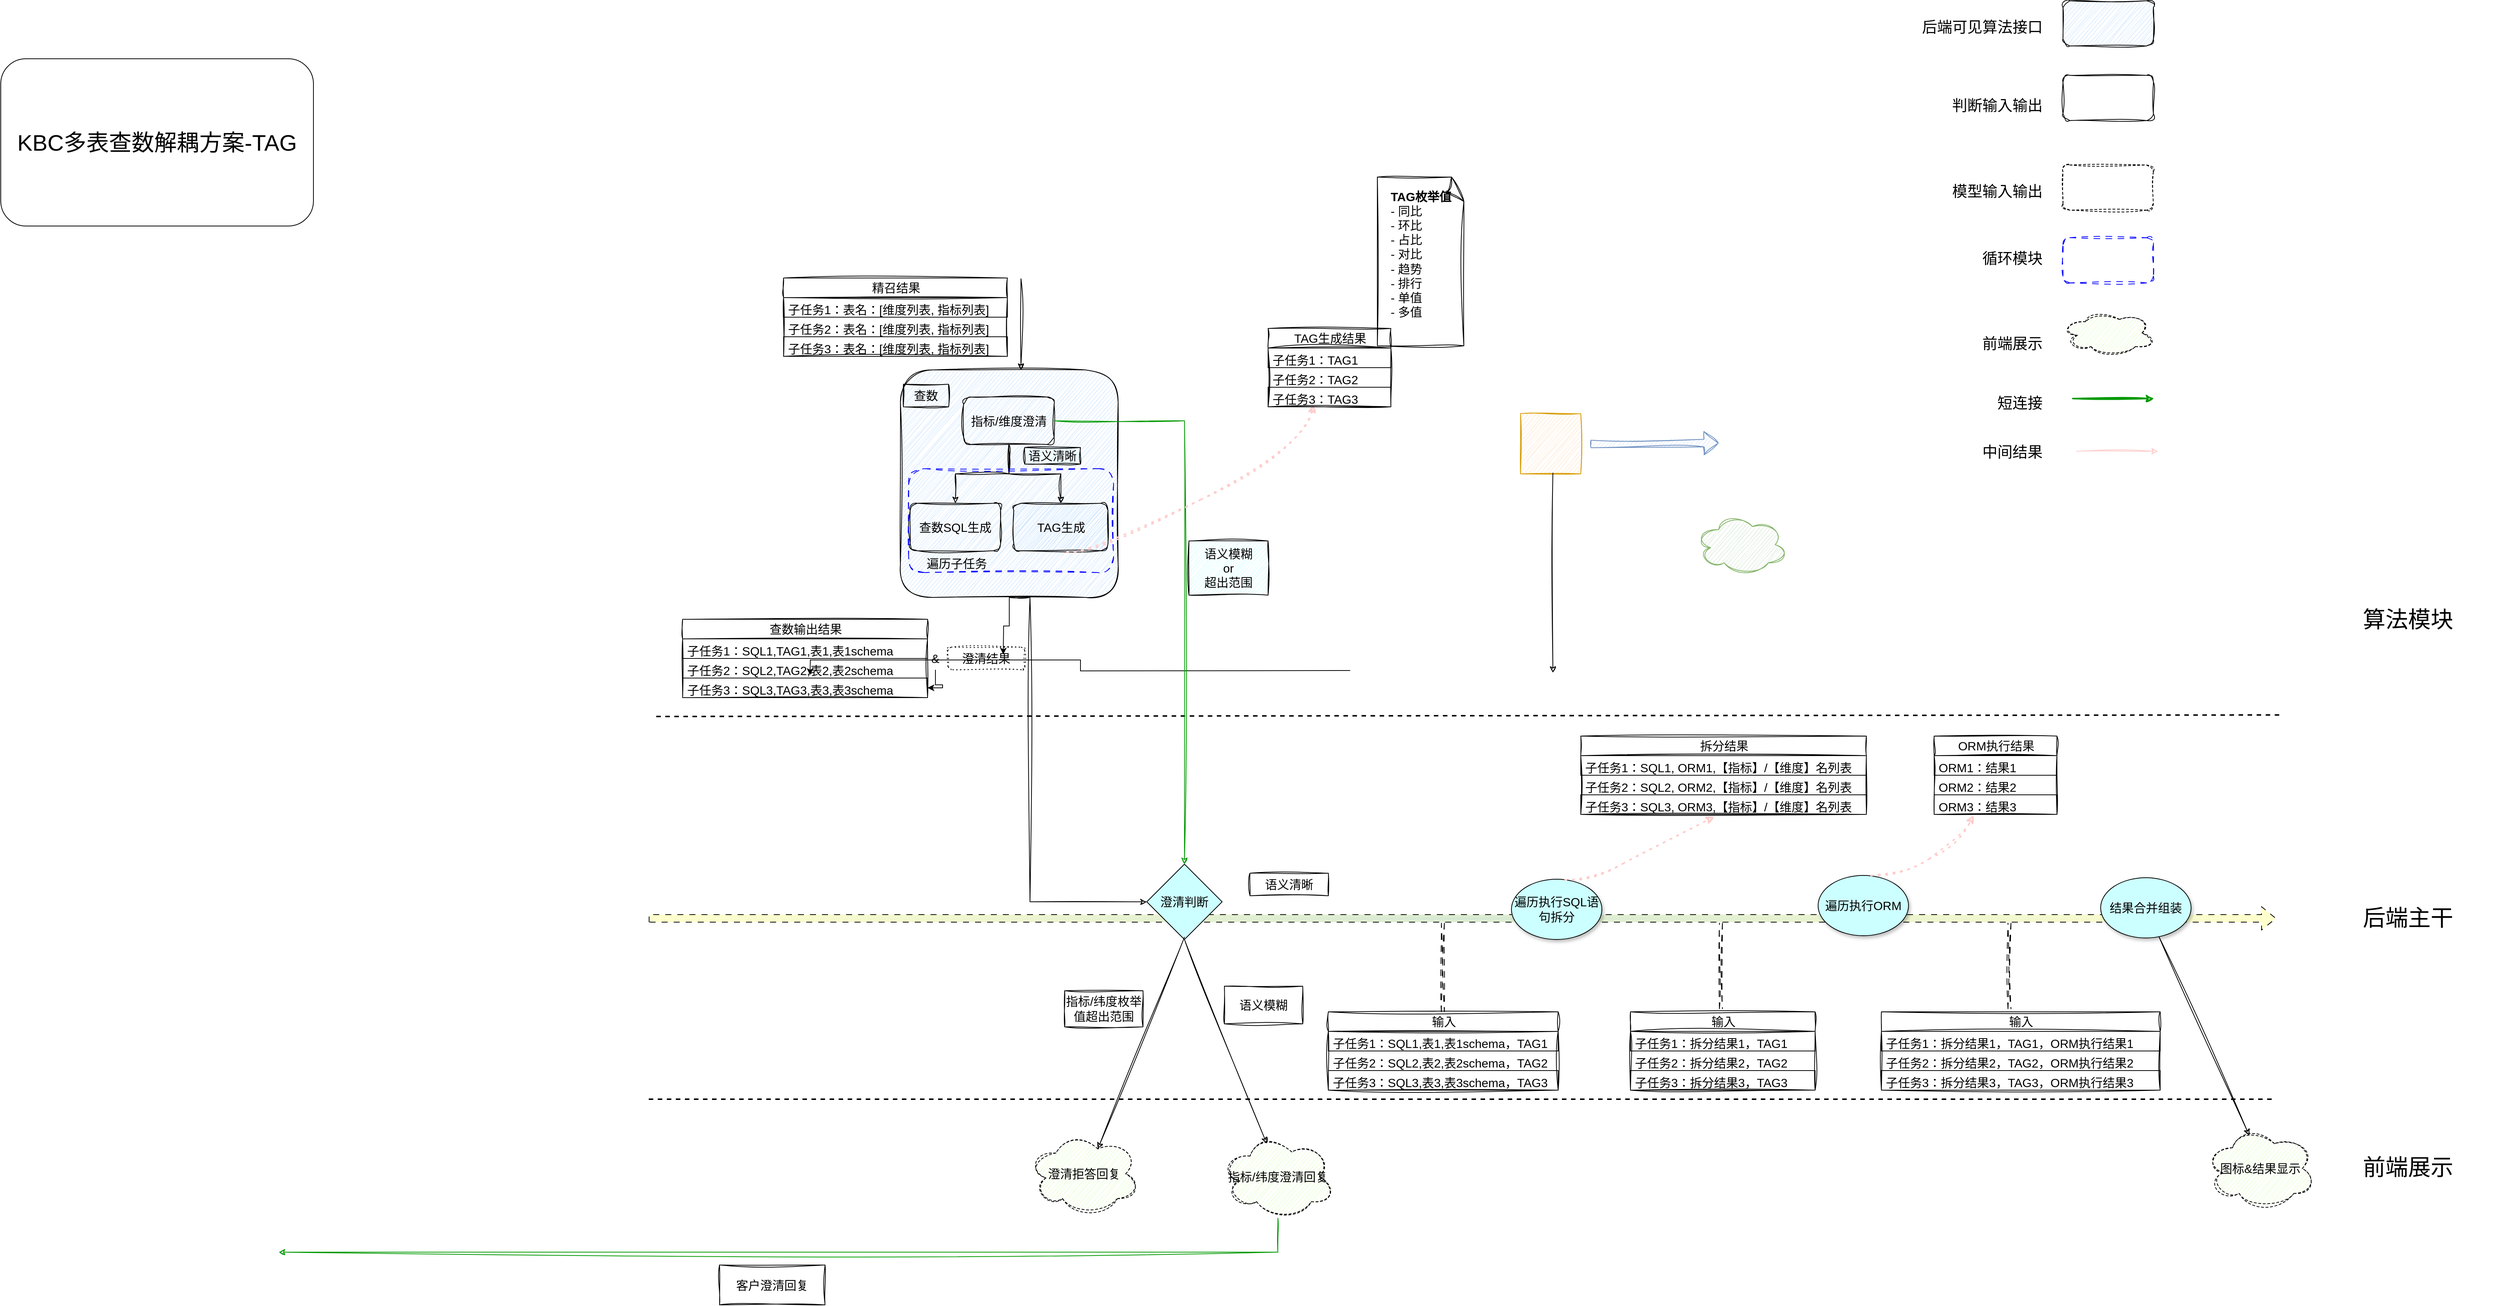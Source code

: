 <mxfile version="27.1.5">
  <diagram name="第 1 页" id="3Lj46JTjBRr6I3ty7Zjj">
    <mxGraphModel dx="2253" dy="1841" grid="1" gridSize="10" guides="1" tooltips="1" connect="1" arrows="1" fold="1" page="1" pageScale="1" pageWidth="827" pageHeight="1169" math="0" shadow="0">
      <root>
        <mxCell id="0" />
        <mxCell id="1" parent="0" />
        <mxCell id="3npqnEL4gooRB95snn9F-1" value="&lt;font style=&quot;color: rgb(0, 0, 0);&quot;&gt;&lt;b&gt;TAG枚举值&lt;/b&gt;&lt;/font&gt;&lt;div style=&quot;text-align: left;&quot;&gt;&lt;font style=&quot;color: rgb(0, 0, 0);&quot;&gt;- 同比&lt;/font&gt;&lt;/div&gt;&lt;div style=&quot;text-align: left;&quot;&gt;&lt;font style=&quot;color: rgb(0, 0, 0);&quot;&gt;- 环比&lt;/font&gt;&lt;/div&gt;&lt;div style=&quot;text-align: left;&quot;&gt;&lt;font style=&quot;color: rgb(0, 0, 0);&quot;&gt;- 占比&lt;/font&gt;&lt;/div&gt;&lt;div style=&quot;text-align: left;&quot;&gt;&lt;font style=&quot;color: rgb(0, 0, 0);&quot;&gt;- 对比&lt;/font&gt;&lt;/div&gt;&lt;div style=&quot;text-align: left;&quot;&gt;&lt;font style=&quot;color: rgb(0, 0, 0);&quot;&gt;- 趋势&lt;/font&gt;&lt;/div&gt;&lt;div style=&quot;text-align: left;&quot;&gt;&lt;font style=&quot;color: rgb(0, 0, 0);&quot;&gt;- 排行&lt;/font&gt;&lt;/div&gt;&lt;div style=&quot;text-align: left;&quot;&gt;&lt;font style=&quot;color: rgb(0, 0, 0);&quot;&gt;- 单值&lt;/font&gt;&lt;/div&gt;&lt;div style=&quot;text-align: left;&quot;&gt;&lt;font style=&quot;color: rgb(0, 0, 0);&quot;&gt;- 多值&lt;/font&gt;&lt;/div&gt;&lt;div style=&quot;text-align: left;&quot;&gt;&lt;font style=&quot;color: rgb(0, 0, 0);&quot;&gt;&lt;br&gt;&lt;/font&gt;&lt;/div&gt;" style="whiteSpace=wrap;html=1;shape=mxgraph.basic.document;fillColor=none;sketch=1;curveFitting=1;jiggle=2;strokeColor=#000000;fontSize=16;" parent="1" vertex="1">
          <mxGeometry x="1007" y="-394" width="116" height="224" as="geometry" />
        </mxCell>
        <mxCell id="3npqnEL4gooRB95snn9F-2" style="edgeStyle=orthogonalEdgeStyle;rounded=0;orthogonalLoop=1;jettySize=auto;html=1;fontSize=16;" parent="1" source="3npqnEL4gooRB95snn9F-3" edge="1">
          <mxGeometry relative="1" as="geometry">
            <mxPoint x="510.5" y="239.692" as="targetPoint" />
          </mxGeometry>
        </mxCell>
        <mxCell id="3npqnEL4gooRB95snn9F-3" value="" style="rounded=1;whiteSpace=wrap;html=1;fillColor=#CCE5FF;sketch=1;curveFitting=1;jiggle=2;strokeColor=#000000;fontSize=16;" parent="1" vertex="1">
          <mxGeometry x="374" y="-138" width="289" height="302" as="geometry" />
        </mxCell>
        <mxCell id="3npqnEL4gooRB95snn9F-4" value="" style="shape=flexArrow;endArrow=classic;html=1;rounded=1;fillColor=#D5E8D4;gradientColor=#FFFFCC;gradientDirection=radial;strokeColor=#000000;flowAnimation=1;" parent="1" edge="1">
          <mxGeometry width="50" height="50" relative="1" as="geometry">
            <mxPoint x="40" y="590" as="sourcePoint" />
            <mxPoint x="2200" y="590" as="targetPoint" />
          </mxGeometry>
        </mxCell>
        <mxCell id="3npqnEL4gooRB95snn9F-5" value="" style="endArrow=none;dashed=1;html=1;rounded=0;strokeColor=#000000;strokeWidth=2;" parent="1" edge="1">
          <mxGeometry width="50" height="50" relative="1" as="geometry">
            <mxPoint x="50" y="322" as="sourcePoint" />
            <mxPoint x="2210" y="320" as="targetPoint" />
          </mxGeometry>
        </mxCell>
        <mxCell id="3npqnEL4gooRB95snn9F-6" value="" style="endArrow=none;dashed=1;html=1;rounded=0;strokeColor=#000000;strokeWidth=2;" parent="1" edge="1">
          <mxGeometry width="50" height="50" relative="1" as="geometry">
            <mxPoint x="40" y="830" as="sourcePoint" />
            <mxPoint x="2195" y="830" as="targetPoint" />
          </mxGeometry>
        </mxCell>
        <mxCell id="3npqnEL4gooRB95snn9F-7" value="" style="edgeStyle=orthogonalEdgeStyle;rounded=0;orthogonalLoop=1;jettySize=auto;html=1;fontSize=16;" parent="1" edge="1">
          <mxGeometry relative="1" as="geometry">
            <mxPoint x="971" y="261.0" as="sourcePoint" />
            <mxPoint x="254" y="267" as="targetPoint" />
          </mxGeometry>
        </mxCell>
        <mxCell id="3npqnEL4gooRB95snn9F-8" value="" style="edgeStyle=orthogonalEdgeStyle;rounded=0;orthogonalLoop=1;jettySize=auto;html=1;strokeColor=#000000;sketch=1;curveFitting=1;jiggle=2;fontSize=16;" parent="1" source="3npqnEL4gooRB95snn9F-10" target="3npqnEL4gooRB95snn9F-11" edge="1">
          <mxGeometry relative="1" as="geometry" />
        </mxCell>
        <mxCell id="3npqnEL4gooRB95snn9F-9" style="edgeStyle=orthogonalEdgeStyle;rounded=0;orthogonalLoop=1;jettySize=auto;html=1;exitX=0.5;exitY=1;exitDx=0;exitDy=0;entryX=0.5;entryY=0;entryDx=0;entryDy=0;strokeColor=#000000;sketch=1;curveFitting=1;jiggle=2;fontSize=16;" parent="1" source="3npqnEL4gooRB95snn9F-10" target="3npqnEL4gooRB95snn9F-37" edge="1">
          <mxGeometry relative="1" as="geometry" />
        </mxCell>
        <mxCell id="3npqnEL4gooRB95snn9F-10" value="&lt;font color=&quot;#000000&quot;&gt;指标/维度澄清&lt;/font&gt;" style="rounded=1;whiteSpace=wrap;html=1;fillColor=none;strokeColor=#000000;sketch=1;curveFitting=1;jiggle=2;fontSize=16;" parent="1" vertex="1">
          <mxGeometry x="458" y="-102" width="120" height="63" as="geometry" />
        </mxCell>
        <mxCell id="3npqnEL4gooRB95snn9F-11" value="&lt;font color=&quot;#000000&quot;&gt;查数SQL生成&lt;/font&gt;" style="rounded=1;whiteSpace=wrap;html=1;fillColor=none;strokeColor=#000000;sketch=1;curveFitting=1;jiggle=2;fontSize=16;" parent="1" vertex="1">
          <mxGeometry x="387" y="39" width="120" height="63" as="geometry" />
        </mxCell>
        <mxCell id="3npqnEL4gooRB95snn9F-12" value="&lt;font style=&quot;color: rgb(0, 0, 0);&quot;&gt;语义清晰&lt;/font&gt;" style="text;html=1;align=center;verticalAlign=middle;whiteSpace=wrap;rounded=0;strokeColor=#000000;sketch=1;curveFitting=1;jiggle=2;fillColor=#CCFFFF;fontSize=16;" parent="1" vertex="1">
          <mxGeometry x="539" y="-35" width="74" height="22" as="geometry" />
        </mxCell>
        <mxCell id="3npqnEL4gooRB95snn9F-13" value="&lt;font style=&quot;color: rgb(0, 0, 0);&quot;&gt;澄清判断&lt;/font&gt;" style="strokeWidth=1;html=1;shape=mxgraph.flowchart.decision;whiteSpace=wrap;fillColor=#CCFFFF;strokeColor=#000000;fontSize=16;" parent="1" vertex="1">
          <mxGeometry x="701" y="518" width="100" height="100" as="geometry" />
        </mxCell>
        <mxCell id="3npqnEL4gooRB95snn9F-14" style="edgeStyle=orthogonalEdgeStyle;rounded=0;orthogonalLoop=1;jettySize=auto;html=1;entryX=0.5;entryY=0;entryDx=0;entryDy=0;entryPerimeter=0;strokeColor=#009900;sketch=1;curveFitting=1;jiggle=2;flowAnimation=1;" parent="1" source="3npqnEL4gooRB95snn9F-10" target="3npqnEL4gooRB95snn9F-13" edge="1">
          <mxGeometry relative="1" as="geometry" />
        </mxCell>
        <mxCell id="3npqnEL4gooRB95snn9F-15" value="&lt;font style=&quot;color: rgb(0, 0, 0);&quot;&gt;语义模糊&lt;/font&gt;&lt;div&gt;&lt;font color=&quot;#000000&quot;&gt;or&lt;br&gt;&lt;/font&gt;&lt;div&gt;&lt;font style=&quot;color: rgb(0, 0, 0);&quot;&gt;超出范围&lt;/font&gt;&lt;/div&gt;&lt;/div&gt;" style="text;html=1;align=center;verticalAlign=middle;whiteSpace=wrap;rounded=0;strokeColor=#000000;sketch=1;curveFitting=1;jiggle=2;fillColor=#CCFFFF;shadow=0;fontSize=16;" parent="1" vertex="1">
          <mxGeometry x="757" y="89" width="105" height="72" as="geometry" />
        </mxCell>
        <mxCell id="3npqnEL4gooRB95snn9F-16" style="edgeStyle=orthogonalEdgeStyle;rounded=0;orthogonalLoop=1;jettySize=auto;html=1;strokeColor=#000000;sketch=1;curveFitting=1;jiggle=2;flowAnimation=1;exitX=0.5;exitY=1;exitDx=0;exitDy=0;" parent="1" source="3npqnEL4gooRB95snn9F-3" target="3npqnEL4gooRB95snn9F-13" edge="1">
          <mxGeometry relative="1" as="geometry">
            <Array as="points">
              <mxPoint x="546" y="568" />
            </Array>
            <mxPoint x="549" y="429" as="sourcePoint" />
          </mxGeometry>
        </mxCell>
        <mxCell id="3npqnEL4gooRB95snn9F-17" value="&lt;font style=&quot;color: rgb(0, 0, 0);&quot;&gt;遍历子任务&lt;/font&gt;" style="text;html=1;align=center;verticalAlign=middle;whiteSpace=wrap;rounded=0;sketch=1;curveFitting=1;jiggle=2;strokeColor=none;fontSize=16;" parent="1" vertex="1">
          <mxGeometry x="405" y="104" width="88" height="30" as="geometry" />
        </mxCell>
        <mxCell id="3npqnEL4gooRB95snn9F-18" value="澄清拒答回复" style="ellipse;shape=cloud;whiteSpace=wrap;html=1;fillColor=#E6FFCC;dashed=1;strokeColor=#000000;fontColor=#000000;sketch=1;curveFitting=1;jiggle=2;fontSize=16;" parent="1" vertex="1">
          <mxGeometry x="543.5" y="874" width="148" height="110" as="geometry" />
        </mxCell>
        <mxCell id="3npqnEL4gooRB95snn9F-19" value="" style="endArrow=classic;html=1;rounded=0;strokeColor=#000000;entryX=0.625;entryY=0.2;entryDx=0;entryDy=0;entryPerimeter=0;sketch=1;curveFitting=1;jiggle=2;fontSize=16;" parent="1" target="3npqnEL4gooRB95snn9F-18" edge="1">
          <mxGeometry width="50" height="50" relative="1" as="geometry">
            <mxPoint x="751" y="615" as="sourcePoint" />
            <mxPoint x="801" y="565" as="targetPoint" />
          </mxGeometry>
        </mxCell>
        <mxCell id="3npqnEL4gooRB95snn9F-20" value="&lt;font style=&quot;color: rgb(0, 0, 0);&quot;&gt;指标/纬度枚举值&lt;/font&gt;&lt;span style=&quot;color: rgb(0, 0, 0); background-color: transparent;&quot;&gt;超出范围&lt;/span&gt;" style="text;html=1;align=center;verticalAlign=middle;whiteSpace=wrap;rounded=0;sketch=1;curveFitting=1;jiggle=2;strokeColor=#000000;fontSize=16;" parent="1" vertex="1">
          <mxGeometry x="592" y="686" width="104" height="48" as="geometry" />
        </mxCell>
        <mxCell id="3npqnEL4gooRB95snn9F-21" value="&lt;span style=&quot;color: rgb(0, 0, 0);&quot;&gt;指标/纬度澄清回复&lt;/span&gt;" style="ellipse;shape=cloud;whiteSpace=wrap;html=1;fillColor=#E6FFCC;dashed=1;strokeColor=#000000;fontColor=#000000;sketch=1;curveFitting=1;jiggle=2;fontSize=16;" parent="1" vertex="1">
          <mxGeometry x="801" y="878" width="148" height="110" as="geometry" />
        </mxCell>
        <mxCell id="3npqnEL4gooRB95snn9F-22" value="" style="endArrow=classic;html=1;rounded=0;strokeColor=#000000;entryX=0.4;entryY=0.1;entryDx=0;entryDy=0;entryPerimeter=0;exitX=0.5;exitY=1;exitDx=0;exitDy=0;exitPerimeter=0;sketch=1;curveFitting=1;jiggle=2;fontSize=16;" parent="1" source="3npqnEL4gooRB95snn9F-13" target="3npqnEL4gooRB95snn9F-21" edge="1">
          <mxGeometry width="50" height="50" relative="1" as="geometry">
            <mxPoint x="751" y="618" as="sourcePoint" />
            <mxPoint x="801" y="568" as="targetPoint" />
          </mxGeometry>
        </mxCell>
        <mxCell id="3npqnEL4gooRB95snn9F-23" value="&lt;font color=&quot;#000000&quot;&gt;语义模糊&lt;/font&gt;" style="text;html=1;align=center;verticalAlign=middle;whiteSpace=wrap;rounded=0;sketch=1;curveFitting=1;jiggle=2;strokeColor=#000000;fontSize=16;" parent="1" vertex="1">
          <mxGeometry x="804" y="680" width="104" height="50" as="geometry" />
        </mxCell>
        <mxCell id="3npqnEL4gooRB95snn9F-24" style="edgeStyle=orthogonalEdgeStyle;rounded=0;orthogonalLoop=1;jettySize=auto;html=1;strokeColor=#009900;sketch=1;curveFitting=1;jiggle=2;flowAnimation=1;" parent="1" source="3npqnEL4gooRB95snn9F-21" edge="1">
          <mxGeometry relative="1" as="geometry">
            <Array as="points">
              <mxPoint x="875" y="1033" />
              <mxPoint x="-451" y="1033" />
            </Array>
            <mxPoint x="-451" y="1033" as="targetPoint" />
          </mxGeometry>
        </mxCell>
        <mxCell id="3npqnEL4gooRB95snn9F-25" value="&lt;font color=&quot;#000000&quot;&gt;客户澄清回复&lt;/font&gt;" style="text;html=1;align=center;verticalAlign=middle;whiteSpace=wrap;rounded=0;strokeColor=#000000;sketch=1;curveFitting=1;jiggle=2;fontSize=16;" parent="1" vertex="1">
          <mxGeometry x="134" y="1050" width="140" height="53" as="geometry" />
        </mxCell>
        <mxCell id="3npqnEL4gooRB95snn9F-26" value="&lt;font style=&quot;font-size: 30px; color: rgb(0, 0, 0);&quot;&gt;算法模块&lt;/font&gt;" style="text;html=1;align=left;verticalAlign=middle;whiteSpace=wrap;rounded=0;" parent="1" vertex="1">
          <mxGeometry x="2313" y="164" width="183" height="58" as="geometry" />
        </mxCell>
        <mxCell id="3npqnEL4gooRB95snn9F-27" value="&lt;font color=&quot;#000000&quot;&gt;&lt;span style=&quot;font-size: 30px;&quot;&gt;后端主干&lt;/span&gt;&lt;/font&gt;" style="text;html=1;align=left;verticalAlign=middle;whiteSpace=wrap;rounded=0;" parent="1" vertex="1">
          <mxGeometry x="2313" y="560" width="183" height="58" as="geometry" />
        </mxCell>
        <mxCell id="3npqnEL4gooRB95snn9F-28" value="&lt;font color=&quot;#000000&quot;&gt;&lt;span style=&quot;font-size: 30px;&quot;&gt;前端展示&lt;/span&gt;&lt;/font&gt;" style="text;html=1;align=left;verticalAlign=middle;whiteSpace=wrap;rounded=0;" parent="1" vertex="1">
          <mxGeometry x="2313" y="891" width="183" height="58" as="geometry" />
        </mxCell>
        <mxCell id="3npqnEL4gooRB95snn9F-29" value="&lt;font color=&quot;#000000&quot;&gt;图标&amp;amp;结果显示&lt;/font&gt;" style="ellipse;shape=cloud;whiteSpace=wrap;html=1;fillColor=#E6FFCC;dashed=1;strokeColor=#000000;fontColor=#000000;sketch=1;curveFitting=1;jiggle=2;fontSize=16;" parent="1" vertex="1">
          <mxGeometry x="2105" y="867" width="148" height="110" as="geometry" />
        </mxCell>
        <mxCell id="3npqnEL4gooRB95snn9F-30" value="" style="endArrow=classic;html=1;rounded=0;entryX=0.4;entryY=0.1;entryDx=0;entryDy=0;entryPerimeter=0;strokeColor=#000000;flowAnimation=1;sketch=1;curveFitting=1;jiggle=2;" parent="1" source="3npqnEL4gooRB95snn9F-36" target="3npqnEL4gooRB95snn9F-29" edge="1">
          <mxGeometry width="50" height="50" relative="1" as="geometry">
            <mxPoint x="2036" y="593" as="sourcePoint" />
            <mxPoint x="2086" y="543" as="targetPoint" />
          </mxGeometry>
        </mxCell>
        <mxCell id="3npqnEL4gooRB95snn9F-31" value="&lt;font style=&quot;color: rgb(0, 0, 0); font-size: 30px;&quot;&gt;KBC多表查数解耦方案-TAG&lt;/font&gt;" style="rounded=1;whiteSpace=wrap;html=1;fillColor=#FFFFFF;" parent="1" vertex="1">
          <mxGeometry x="-820" y="-551" width="415" height="222" as="geometry" />
        </mxCell>
        <mxCell id="3npqnEL4gooRB95snn9F-32" value="&lt;font style=&quot;color: rgb(0, 0, 0);&quot;&gt;查数&lt;/font&gt;" style="text;html=1;align=center;verticalAlign=middle;whiteSpace=wrap;rounded=0;sketch=1;curveFitting=1;jiggle=2;strokeColor=#000000;fontSize=16;" parent="1" vertex="1">
          <mxGeometry x="378" y="-119" width="60" height="30" as="geometry" />
        </mxCell>
        <mxCell id="3npqnEL4gooRB95snn9F-33" value="&lt;font color=&quot;#000000&quot;&gt;语义清晰&lt;/font&gt;" style="text;html=1;align=center;verticalAlign=middle;whiteSpace=wrap;rounded=0;sketch=1;curveFitting=1;jiggle=2;strokeColor=#000000;fontSize=16;" parent="1" vertex="1">
          <mxGeometry x="838" y="530" width="104" height="30" as="geometry" />
        </mxCell>
        <mxCell id="3npqnEL4gooRB95snn9F-34" value="&lt;font color=&quot;#000000&quot;&gt;遍历执行SQL语句拆分&lt;/font&gt;" style="ellipse;whiteSpace=wrap;html=1;fillColor=#CCFFFF;shadow=1;strokeColor=#000000;fontSize=16;" parent="1" vertex="1">
          <mxGeometry x="1185" y="538" width="120" height="80" as="geometry" />
        </mxCell>
        <mxCell id="3npqnEL4gooRB95snn9F-35" value="" style="endArrow=classic;html=1;rounded=0;entryX=0.4;entryY=0.1;entryDx=0;entryDy=0;entryPerimeter=0;strokeColor=#000000;sketch=1;curveFitting=1;jiggle=2;flowAnimation=1;fontSize=16;" parent="1" target="3npqnEL4gooRB95snn9F-36" edge="1">
          <mxGeometry width="50" height="50" relative="1" as="geometry">
            <mxPoint x="2036" y="593" as="sourcePoint" />
            <mxPoint x="2122" y="711" as="targetPoint" />
          </mxGeometry>
        </mxCell>
        <mxCell id="3npqnEL4gooRB95snn9F-36" value="&lt;font color=&quot;#000000&quot;&gt;结果合并组装&lt;/font&gt;" style="ellipse;whiteSpace=wrap;html=1;fillColor=#CCFFFF;shadow=1;strokeColor=#000000;fontSize=16;" parent="1" vertex="1">
          <mxGeometry x="1967" y="536" width="120" height="80" as="geometry" />
        </mxCell>
        <mxCell id="3npqnEL4gooRB95snn9F-37" value="TAG生成" style="rounded=1;whiteSpace=wrap;html=1;fillColor=#CCE5FF;strokeColor=#000000;fontColor=#000000;gradientColor=none;sketch=1;curveFitting=1;jiggle=2;fontSize=16;" parent="1" vertex="1">
          <mxGeometry x="524.5" y="39" width="125" height="63" as="geometry" />
        </mxCell>
        <mxCell id="3npqnEL4gooRB95snn9F-38" value="" style="rounded=1;whiteSpace=wrap;html=1;fillColor=none;strokeColor=#0000FF;dashed=1;dashPattern=8 8;glass=1;sketch=1;curveFitting=1;jiggle=2;fontSize=16;" parent="1" vertex="1">
          <mxGeometry x="385" y="-7" width="272" height="138" as="geometry" />
        </mxCell>
        <mxCell id="3npqnEL4gooRB95snn9F-39" value="&lt;font style=&quot;color: rgb(0, 0, 0);&quot;&gt;查数输出结果&lt;/font&gt;" style="swimlane;fontStyle=0;childLayout=stackLayout;horizontal=1;startSize=26;fillColor=none;horizontalStack=0;resizeParent=1;resizeParentMax=0;resizeLast=0;collapsible=1;marginBottom=0;html=1;strokeColor=#000000;sketch=1;curveFitting=1;jiggle=2;fontSize=16;" parent="1" vertex="1">
          <mxGeometry x="85" y="193" width="325" height="104" as="geometry" />
        </mxCell>
        <mxCell id="3npqnEL4gooRB95snn9F-40" value="&lt;font style=&quot;color: rgb(0, 0, 0);&quot;&gt;子任务1：SQL1,TAG1,表1,表1schema&lt;/font&gt;" style="text;strokeColor=#000000;fillColor=none;align=left;verticalAlign=top;spacingLeft=4;spacingRight=4;overflow=hidden;rotatable=0;points=[[0,0.5],[1,0.5]];portConstraint=eastwest;whiteSpace=wrap;html=1;fontSize=16;" parent="3npqnEL4gooRB95snn9F-39" vertex="1">
          <mxGeometry y="26" width="325" height="26" as="geometry" />
        </mxCell>
        <mxCell id="3npqnEL4gooRB95snn9F-41" value="&lt;span style=&quot;color: rgb(0, 0, 0);&quot;&gt;子任务2：SQL2,TAG2,表2,表2schema&lt;/span&gt;" style="text;strokeColor=none;fillColor=none;align=left;verticalAlign=top;spacingLeft=4;spacingRight=4;overflow=hidden;rotatable=0;points=[[0,0.5],[1,0.5]];portConstraint=eastwest;whiteSpace=wrap;html=1;fontSize=16;" parent="3npqnEL4gooRB95snn9F-39" vertex="1">
          <mxGeometry y="52" width="325" height="26" as="geometry" />
        </mxCell>
        <mxCell id="3npqnEL4gooRB95snn9F-42" value="&lt;span style=&quot;color: rgb(0, 0, 0);&quot;&gt;子任务3：SQL3,TAG3,&lt;/span&gt;&lt;span style=&quot;color: rgb(0, 0, 0);&quot;&gt;表3,表3schema&lt;/span&gt;" style="text;strokeColor=#000000;fillColor=none;align=left;verticalAlign=top;spacingLeft=4;spacingRight=4;overflow=hidden;rotatable=0;points=[[0,0.5],[1,0.5]];portConstraint=eastwest;whiteSpace=wrap;html=1;fontSize=16;" parent="3npqnEL4gooRB95snn9F-39" vertex="1">
          <mxGeometry y="78" width="325" height="26" as="geometry" />
        </mxCell>
        <mxCell id="3npqnEL4gooRB95snn9F-43" value="" style="curved=1;endArrow=classic;html=1;rounded=0;entryX=0.5;entryY=1;entryDx=0;entryDy=0;entryPerimeter=0;strokeColor=#FFCCCC;strokeWidth=2;sketch=1;curveFitting=1;jiggle=2;dashed=1;dashPattern=1 4;fontSize=16;" parent="1" edge="1">
          <mxGeometry width="50" height="50" relative="1" as="geometry">
            <mxPoint x="595" y="104" as="sourcePoint" />
            <mxPoint x="922" y="-92" as="targetPoint" />
            <Array as="points">
              <mxPoint x="633" y="104" />
              <mxPoint x="913" y="-36" />
            </Array>
          </mxGeometry>
        </mxCell>
        <mxCell id="3npqnEL4gooRB95snn9F-44" value="" style="curved=1;endArrow=classic;html=1;rounded=0;entryX=0.467;entryY=1.122;entryDx=0;entryDy=0;entryPerimeter=0;strokeColor=#FFCCCC;strokeWidth=2;sketch=1;curveFitting=1;jiggle=2;dashed=1;dashPattern=1 4;fontSize=16;" parent="1" target="3npqnEL4gooRB95snn9F-48" edge="1">
          <mxGeometry width="50" height="50" relative="1" as="geometry">
            <mxPoint x="1256" y="539" as="sourcePoint" />
            <mxPoint x="1437.0" y="339" as="targetPoint" />
            <Array as="points">
              <mxPoint x="1294" y="539" />
              <mxPoint x="1373" y="495" />
            </Array>
          </mxGeometry>
        </mxCell>
        <mxCell id="3npqnEL4gooRB95snn9F-45" value="&lt;font color=&quot;#000000&quot;&gt;拆分结果&lt;/font&gt;" style="swimlane;fontStyle=0;childLayout=stackLayout;horizontal=1;startSize=26;fillColor=none;horizontalStack=0;resizeParent=1;resizeParentMax=0;resizeLast=0;collapsible=1;marginBottom=0;html=1;strokeColor=#000000;sketch=1;curveFitting=1;jiggle=2;fontSize=16;" parent="1" vertex="1">
          <mxGeometry x="1277" y="348" width="379" height="104" as="geometry" />
        </mxCell>
        <mxCell id="3npqnEL4gooRB95snn9F-46" value="&lt;font style=&quot;color: rgb(0, 0, 0);&quot;&gt;子任务1：SQL1, ORM1,【指标】/【维度】名列表&lt;/font&gt;" style="text;strokeColor=#000000;fillColor=none;align=left;verticalAlign=top;spacingLeft=4;spacingRight=4;overflow=hidden;rotatable=0;points=[[0,0.5],[1,0.5]];portConstraint=eastwest;whiteSpace=wrap;html=1;fontSize=16;" parent="3npqnEL4gooRB95snn9F-45" vertex="1">
          <mxGeometry y="26" width="379" height="26" as="geometry" />
        </mxCell>
        <mxCell id="3npqnEL4gooRB95snn9F-47" value="&lt;span style=&quot;color: rgb(0, 0, 0);&quot;&gt;子任务2：SQL2, ORM2,&lt;/span&gt;&lt;span style=&quot;color: rgb(0, 0, 0);&quot;&gt;【指标】/【维度】名列表&lt;/span&gt;" style="text;strokeColor=none;fillColor=none;align=left;verticalAlign=top;spacingLeft=4;spacingRight=4;overflow=hidden;rotatable=0;points=[[0,0.5],[1,0.5]];portConstraint=eastwest;whiteSpace=wrap;html=1;fontSize=16;" parent="3npqnEL4gooRB95snn9F-45" vertex="1">
          <mxGeometry y="52" width="379" height="26" as="geometry" />
        </mxCell>
        <mxCell id="3npqnEL4gooRB95snn9F-48" value="&lt;span style=&quot;color: rgb(0, 0, 0);&quot;&gt;子任务3：SQL3, ORM3,&lt;/span&gt;&lt;span style=&quot;color: rgb(0, 0, 0);&quot;&gt;【指标】/【维度】名列表&lt;/span&gt;" style="text;strokeColor=#000000;fillColor=none;align=left;verticalAlign=top;spacingLeft=4;spacingRight=4;overflow=hidden;rotatable=0;points=[[0,0.5],[1,0.5]];portConstraint=eastwest;whiteSpace=wrap;html=1;fontSize=16;" parent="3npqnEL4gooRB95snn9F-45" vertex="1">
          <mxGeometry y="78" width="379" height="26" as="geometry" />
        </mxCell>
        <mxCell id="3npqnEL4gooRB95snn9F-49" value="&lt;font color=&quot;#000000&quot;&gt;输入&lt;/font&gt;" style="swimlane;fontStyle=0;childLayout=stackLayout;horizontal=1;startSize=26;fillColor=none;horizontalStack=0;resizeParent=1;resizeParentMax=0;resizeLast=0;collapsible=1;marginBottom=0;html=1;strokeColor=#000000;sketch=1;curveFitting=1;jiggle=2;fontSize=16;" parent="1" vertex="1">
          <mxGeometry x="1343" y="714" width="245" height="104" as="geometry" />
        </mxCell>
        <mxCell id="3npqnEL4gooRB95snn9F-50" value="&lt;font style=&quot;color: rgb(0, 0, 0);&quot;&gt;子任务1：拆分结果1，TAG1&lt;/font&gt;" style="text;strokeColor=#000000;fillColor=none;align=left;verticalAlign=top;spacingLeft=4;spacingRight=4;overflow=hidden;rotatable=0;points=[[0,0.5],[1,0.5]];portConstraint=eastwest;whiteSpace=wrap;html=1;fontSize=16;" parent="3npqnEL4gooRB95snn9F-49" vertex="1">
          <mxGeometry y="26" width="245" height="26" as="geometry" />
        </mxCell>
        <mxCell id="3npqnEL4gooRB95snn9F-51" value="&lt;span style=&quot;color: rgb(0, 0, 0);&quot;&gt;子任务2：拆分结果2，TAG2&lt;/span&gt;" style="text;strokeColor=none;fillColor=none;align=left;verticalAlign=top;spacingLeft=4;spacingRight=4;overflow=hidden;rotatable=0;points=[[0,0.5],[1,0.5]];portConstraint=eastwest;whiteSpace=wrap;html=1;fontSize=16;" parent="3npqnEL4gooRB95snn9F-49" vertex="1">
          <mxGeometry y="52" width="245" height="26" as="geometry" />
        </mxCell>
        <mxCell id="3npqnEL4gooRB95snn9F-52" value="&lt;span style=&quot;color: rgb(0, 0, 0);&quot;&gt;子任务3：拆分结果3，TAG3&lt;/span&gt;" style="text;strokeColor=#000000;fillColor=none;align=left;verticalAlign=top;spacingLeft=4;spacingRight=4;overflow=hidden;rotatable=0;points=[[0,0.5],[1,0.5]];portConstraint=eastwest;whiteSpace=wrap;html=1;fontSize=16;" parent="3npqnEL4gooRB95snn9F-49" vertex="1">
          <mxGeometry y="78" width="245" height="26" as="geometry" />
        </mxCell>
        <mxCell id="3npqnEL4gooRB95snn9F-53" value="&lt;font color=&quot;#000000&quot;&gt;遍历执行ORM&lt;/font&gt;" style="ellipse;whiteSpace=wrap;html=1;fillColor=#CCFFFF;shadow=1;strokeColor=#000000;fontSize=16;" parent="1" vertex="1">
          <mxGeometry x="1592" y="533" width="120" height="80" as="geometry" />
        </mxCell>
        <mxCell id="3npqnEL4gooRB95snn9F-54" value="&lt;font color=&quot;#000000&quot;&gt;ORM执行结果&lt;/font&gt;" style="swimlane;fontStyle=0;childLayout=stackLayout;horizontal=1;startSize=26;fillColor=none;horizontalStack=0;resizeParent=1;resizeParentMax=0;resizeLast=0;collapsible=1;marginBottom=0;html=1;strokeColor=#000000;sketch=1;curveFitting=1;jiggle=2;fontSize=16;" parent="1" vertex="1">
          <mxGeometry x="1746" y="348" width="163" height="104" as="geometry" />
        </mxCell>
        <mxCell id="3npqnEL4gooRB95snn9F-55" value="&lt;font style=&quot;color: rgb(0, 0, 0);&quot;&gt;ORM1：结果1&lt;/font&gt;" style="text;strokeColor=#000000;fillColor=none;align=left;verticalAlign=top;spacingLeft=4;spacingRight=4;overflow=hidden;rotatable=0;points=[[0,0.5],[1,0.5]];portConstraint=eastwest;whiteSpace=wrap;html=1;fontSize=16;" parent="3npqnEL4gooRB95snn9F-54" vertex="1">
          <mxGeometry y="26" width="163" height="26" as="geometry" />
        </mxCell>
        <mxCell id="3npqnEL4gooRB95snn9F-56" value="&lt;span style=&quot;color: rgb(0, 0, 0);&quot;&gt;ORM2：结果2&lt;/span&gt;" style="text;strokeColor=none;fillColor=none;align=left;verticalAlign=top;spacingLeft=4;spacingRight=4;overflow=hidden;rotatable=0;points=[[0,0.5],[1,0.5]];portConstraint=eastwest;whiteSpace=wrap;html=1;fontSize=16;" parent="3npqnEL4gooRB95snn9F-54" vertex="1">
          <mxGeometry y="52" width="163" height="26" as="geometry" />
        </mxCell>
        <mxCell id="3npqnEL4gooRB95snn9F-57" value="&lt;span style=&quot;color: rgb(0, 0, 0);&quot;&gt;ORM3：结果3&lt;/span&gt;" style="text;strokeColor=#000000;fillColor=none;align=left;verticalAlign=top;spacingLeft=4;spacingRight=4;overflow=hidden;rotatable=0;points=[[0,0.5],[1,0.5]];portConstraint=eastwest;whiteSpace=wrap;html=1;fontSize=16;" parent="3npqnEL4gooRB95snn9F-54" vertex="1">
          <mxGeometry y="78" width="163" height="26" as="geometry" />
        </mxCell>
        <mxCell id="3npqnEL4gooRB95snn9F-58" value="" style="curved=1;endArrow=classic;html=1;rounded=0;entryX=0.321;entryY=1.043;entryDx=0;entryDy=0;entryPerimeter=0;strokeColor=#FFCCCC;strokeWidth=2;sketch=1;curveFitting=1;jiggle=2;dashed=1;dashPattern=1 4;" parent="1" target="3npqnEL4gooRB95snn9F-57" edge="1">
          <mxGeometry width="50" height="50" relative="1" as="geometry">
            <mxPoint x="1662" y="533" as="sourcePoint" />
            <mxPoint x="1843.0" y="333" as="targetPoint" />
            <Array as="points">
              <mxPoint x="1700" y="533" />
              <mxPoint x="1779" y="489" />
            </Array>
          </mxGeometry>
        </mxCell>
        <mxCell id="3npqnEL4gooRB95snn9F-59" value="&lt;font color=&quot;#000000&quot;&gt;输入&lt;/font&gt;" style="swimlane;fontStyle=0;childLayout=stackLayout;horizontal=1;startSize=26;fillColor=none;horizontalStack=0;resizeParent=1;resizeParentMax=0;resizeLast=0;collapsible=1;marginBottom=0;html=1;strokeColor=#000000;sketch=1;curveFitting=1;jiggle=2;fontSize=16;" parent="1" vertex="1">
          <mxGeometry x="1676" y="714" width="370" height="104" as="geometry" />
        </mxCell>
        <mxCell id="3npqnEL4gooRB95snn9F-60" value="&lt;font style=&quot;color: rgb(0, 0, 0);&quot;&gt;子任务1：拆分结果1，TAG1，ORM执行结果1&lt;/font&gt;" style="text;strokeColor=#000000;fillColor=none;align=left;verticalAlign=top;spacingLeft=4;spacingRight=4;overflow=hidden;rotatable=0;points=[[0,0.5],[1,0.5]];portConstraint=eastwest;whiteSpace=wrap;html=1;fontSize=16;" parent="3npqnEL4gooRB95snn9F-59" vertex="1">
          <mxGeometry y="26" width="370" height="26" as="geometry" />
        </mxCell>
        <mxCell id="3npqnEL4gooRB95snn9F-61" value="&lt;span style=&quot;color: rgb(0, 0, 0);&quot;&gt;子任务2：拆分结果2，TAG2，ORM执行结果2&lt;/span&gt;" style="text;strokeColor=none;fillColor=none;align=left;verticalAlign=top;spacingLeft=4;spacingRight=4;overflow=hidden;rotatable=0;points=[[0,0.5],[1,0.5]];portConstraint=eastwest;whiteSpace=wrap;html=1;fontSize=16;" parent="3npqnEL4gooRB95snn9F-59" vertex="1">
          <mxGeometry y="52" width="370" height="26" as="geometry" />
        </mxCell>
        <mxCell id="3npqnEL4gooRB95snn9F-62" value="&lt;span style=&quot;color: rgb(0, 0, 0);&quot;&gt;子任务3：拆分结果3，TAG3，ORM执行结果3&lt;/span&gt;" style="text;strokeColor=#000000;fillColor=none;align=left;verticalAlign=top;spacingLeft=4;spacingRight=4;overflow=hidden;rotatable=0;points=[[0,0.5],[1,0.5]];portConstraint=eastwest;whiteSpace=wrap;html=1;fontSize=16;" parent="3npqnEL4gooRB95snn9F-59" vertex="1">
          <mxGeometry y="78" width="370" height="26" as="geometry" />
        </mxCell>
        <mxCell id="3npqnEL4gooRB95snn9F-63" value="&lt;font color=&quot;#000000&quot;&gt;TAG生成结果&lt;/font&gt;" style="swimlane;fontStyle=0;childLayout=stackLayout;horizontal=1;startSize=26;fillColor=none;horizontalStack=0;resizeParent=1;resizeParentMax=0;resizeLast=0;collapsible=1;marginBottom=0;html=1;strokeColor=#000000;sketch=1;curveFitting=1;jiggle=2;fontSize=16;" parent="1" vertex="1">
          <mxGeometry x="862" y="-193" width="163" height="104" as="geometry" />
        </mxCell>
        <mxCell id="3npqnEL4gooRB95snn9F-64" value="&lt;span style=&quot;color: rgb(0, 0, 0);&quot;&gt;子任务1：TAG1&lt;/span&gt;" style="text;strokeColor=#000000;fillColor=none;align=left;verticalAlign=top;spacingLeft=4;spacingRight=4;overflow=hidden;rotatable=0;points=[[0,0.5],[1,0.5]];portConstraint=eastwest;whiteSpace=wrap;html=1;fontSize=16;" parent="3npqnEL4gooRB95snn9F-63" vertex="1">
          <mxGeometry y="26" width="163" height="26" as="geometry" />
        </mxCell>
        <mxCell id="3npqnEL4gooRB95snn9F-65" value="&lt;span style=&quot;color: rgb(0, 0, 0);&quot;&gt;子任务2：TAG2&lt;/span&gt;" style="text;strokeColor=none;fillColor=none;align=left;verticalAlign=top;spacingLeft=4;spacingRight=4;overflow=hidden;rotatable=0;points=[[0,0.5],[1,0.5]];portConstraint=eastwest;whiteSpace=wrap;html=1;fontSize=16;" parent="3npqnEL4gooRB95snn9F-63" vertex="1">
          <mxGeometry y="52" width="163" height="26" as="geometry" />
        </mxCell>
        <mxCell id="3npqnEL4gooRB95snn9F-66" value="&lt;span style=&quot;color: rgb(0, 0, 0);&quot;&gt;子任务3：TAG3&lt;/span&gt;" style="text;strokeColor=#000000;fillColor=none;align=left;verticalAlign=top;spacingLeft=4;spacingRight=4;overflow=hidden;rotatable=0;points=[[0,0.5],[1,0.5]];portConstraint=eastwest;whiteSpace=wrap;html=1;fontSize=16;" parent="3npqnEL4gooRB95snn9F-63" vertex="1">
          <mxGeometry y="78" width="163" height="26" as="geometry" />
        </mxCell>
        <mxCell id="3npqnEL4gooRB95snn9F-67" value="&lt;font color=&quot;#000000&quot;&gt;澄清结果&lt;/font&gt;" style="text;html=1;align=center;verticalAlign=middle;whiteSpace=wrap;rounded=1;dashed=1;dashPattern=1 4;sketch=1;curveFitting=1;jiggle=2;strokeColor=#000000;fontSize=16;" parent="1" vertex="1">
          <mxGeometry x="437" y="230" width="102" height="30" as="geometry" />
        </mxCell>
        <mxCell id="3npqnEL4gooRB95snn9F-68" value="" style="edgeStyle=orthogonalEdgeStyle;rounded=0;orthogonalLoop=1;jettySize=auto;html=1;fontSize=16;" parent="1" source="3npqnEL4gooRB95snn9F-69" target="3npqnEL4gooRB95snn9F-42" edge="1">
          <mxGeometry relative="1" as="geometry" />
        </mxCell>
        <mxCell id="3npqnEL4gooRB95snn9F-69" value="&lt;font style=&quot;color: rgb(0, 0, 0);&quot;&gt;&amp;amp;&lt;/font&gt;" style="text;html=1;align=center;verticalAlign=middle;whiteSpace=wrap;rounded=0;fontSize=16;" parent="1" vertex="1">
          <mxGeometry x="401" y="230" width="39" height="30" as="geometry" />
        </mxCell>
        <mxCell id="3npqnEL4gooRB95snn9F-70" style="edgeStyle=orthogonalEdgeStyle;rounded=0;orthogonalLoop=1;jettySize=auto;html=1;sketch=1;curveFitting=1;jiggle=2;strokeColor=#000000;dashed=1;dashPattern=8 8;shape=link;" parent="1" source="3npqnEL4gooRB95snn9F-71" edge="1">
          <mxGeometry relative="1" as="geometry">
            <mxPoint x="1094.0" y="596.333" as="targetPoint" />
          </mxGeometry>
        </mxCell>
        <mxCell id="3npqnEL4gooRB95snn9F-71" value="&lt;font color=&quot;#000000&quot;&gt;输入&lt;/font&gt;" style="swimlane;fontStyle=0;childLayout=stackLayout;horizontal=1;startSize=26;fillColor=none;horizontalStack=0;resizeParent=1;resizeParentMax=0;resizeLast=0;collapsible=1;marginBottom=0;html=1;strokeColor=#000000;sketch=1;curveFitting=1;jiggle=2;fontSize=16;" parent="1" vertex="1">
          <mxGeometry x="942" y="714" width="305" height="104" as="geometry" />
        </mxCell>
        <mxCell id="3npqnEL4gooRB95snn9F-72" value="&lt;font style=&quot;color: rgb(0, 0, 0);&quot;&gt;子任务1：SQL1,表1,表1schema，TAG1&lt;/font&gt;" style="text;strokeColor=#000000;fillColor=none;align=left;verticalAlign=top;spacingLeft=4;spacingRight=4;overflow=hidden;rotatable=0;points=[[0,0.5],[1,0.5]];portConstraint=eastwest;whiteSpace=wrap;html=1;fontSize=16;" parent="3npqnEL4gooRB95snn9F-71" vertex="1">
          <mxGeometry y="26" width="305" height="26" as="geometry" />
        </mxCell>
        <mxCell id="3npqnEL4gooRB95snn9F-73" value="&lt;span style=&quot;color: rgb(0, 0, 0);&quot;&gt;子任务2：SQL2,表2,表2schema，TAG2&lt;/span&gt;" style="text;strokeColor=none;fillColor=none;align=left;verticalAlign=top;spacingLeft=4;spacingRight=4;overflow=hidden;rotatable=0;points=[[0,0.5],[1,0.5]];portConstraint=eastwest;whiteSpace=wrap;html=1;fontSize=16;" parent="3npqnEL4gooRB95snn9F-71" vertex="1">
          <mxGeometry y="52" width="305" height="26" as="geometry" />
        </mxCell>
        <mxCell id="3npqnEL4gooRB95snn9F-74" value="&lt;span style=&quot;color: rgb(0, 0, 0);&quot;&gt;子任务3：SQL3,表3,表3schema，TAG3&lt;/span&gt;" style="text;strokeColor=#000000;fillColor=none;align=left;verticalAlign=top;spacingLeft=4;spacingRight=4;overflow=hidden;rotatable=0;points=[[0,0.5],[1,0.5]];portConstraint=eastwest;whiteSpace=wrap;html=1;fontSize=16;" parent="3npqnEL4gooRB95snn9F-71" vertex="1">
          <mxGeometry y="78" width="305" height="26" as="geometry" />
        </mxCell>
        <mxCell id="3npqnEL4gooRB95snn9F-75" value="" style="endArrow=classic;html=1;rounded=0;strokeColor=#FFCCCC;sketch=1;curveFitting=1;jiggle=2;" parent="1" edge="1">
          <mxGeometry width="50" height="50" relative="1" as="geometry">
            <mxPoint x="1935" y="-30" as="sourcePoint" />
            <mxPoint x="2043" y="-30" as="targetPoint" />
          </mxGeometry>
        </mxCell>
        <mxCell id="3npqnEL4gooRB95snn9F-76" value="" style="rounded=1;whiteSpace=wrap;html=1;fillColor=#CCE5FF;strokeColor=#000000;sketch=1;curveFitting=1;jiggle=2;fontSize=20;" parent="1" vertex="1">
          <mxGeometry x="1917" y="-628" width="120" height="60" as="geometry" />
        </mxCell>
        <mxCell id="3npqnEL4gooRB95snn9F-77" value="&lt;font color=&quot;#000000&quot;&gt;后端可见算法接口&lt;/font&gt;" style="text;html=1;align=right;verticalAlign=middle;whiteSpace=wrap;rounded=0;fontSize=20;" parent="1" vertex="1">
          <mxGeometry x="1709" y="-623" width="183" height="58" as="geometry" />
        </mxCell>
        <mxCell id="3npqnEL4gooRB95snn9F-78" value="" style="rounded=1;whiteSpace=wrap;html=1;fillColor=none;strokeColor=#000000;glass=1;sketch=1;curveFitting=1;jiggle=2;fontSize=20;" parent="1" vertex="1">
          <mxGeometry x="1917" y="-529" width="120" height="60" as="geometry" />
        </mxCell>
        <mxCell id="3npqnEL4gooRB95snn9F-79" value="&lt;font color=&quot;#000000&quot;&gt;&lt;span&gt;判断输入输出&lt;/span&gt;&lt;/font&gt;" style="text;html=1;align=right;verticalAlign=middle;whiteSpace=wrap;rounded=0;fontSize=20;" parent="1" vertex="1">
          <mxGeometry x="1709" y="-519" width="183" height="58" as="geometry" />
        </mxCell>
        <mxCell id="3npqnEL4gooRB95snn9F-80" value="" style="rounded=1;whiteSpace=wrap;html=1;fillColor=none;strokeColor=#000000;glass=1;sketch=1;curveFitting=1;jiggle=2;dashed=1;fontSize=20;" parent="1" vertex="1">
          <mxGeometry x="1917" y="-410" width="120" height="60" as="geometry" />
        </mxCell>
        <mxCell id="3npqnEL4gooRB95snn9F-81" value="&lt;font color=&quot;#000000&quot;&gt;&lt;span&gt;模型输入输出&lt;/span&gt;&lt;/font&gt;" style="text;html=1;align=right;verticalAlign=middle;whiteSpace=wrap;rounded=0;fontSize=20;" parent="1" vertex="1">
          <mxGeometry x="1709" y="-405.5" width="183" height="58" as="geometry" />
        </mxCell>
        <mxCell id="3npqnEL4gooRB95snn9F-82" value="" style="rounded=1;whiteSpace=wrap;html=1;fillColor=none;strokeColor=#0000FF;dashed=1;dashPattern=8 8;glass=1;sketch=1;curveFitting=1;jiggle=2;fontSize=20;" parent="1" vertex="1">
          <mxGeometry x="1917" y="-313.5" width="120" height="60" as="geometry" />
        </mxCell>
        <mxCell id="3npqnEL4gooRB95snn9F-83" value="&lt;font color=&quot;#000000&quot;&gt;&lt;span&gt;循环模块&lt;/span&gt;&lt;/font&gt;" style="text;html=1;align=right;verticalAlign=middle;whiteSpace=wrap;rounded=0;fontSize=20;" parent="1" vertex="1">
          <mxGeometry x="1709" y="-316" width="183" height="58" as="geometry" />
        </mxCell>
        <mxCell id="3npqnEL4gooRB95snn9F-84" value="" style="endArrow=classic;html=1;rounded=0;strokeColor=#009900;strokeWidth=2;sketch=1;curveFitting=1;jiggle=2;fontSize=20;" parent="1" edge="1">
          <mxGeometry width="50" height="50" relative="1" as="geometry">
            <mxPoint x="1930" y="-100" as="sourcePoint" />
            <mxPoint x="2038" y="-100" as="targetPoint" />
          </mxGeometry>
        </mxCell>
        <mxCell id="3npqnEL4gooRB95snn9F-85" value="&lt;font color=&quot;#000000&quot;&gt;&lt;span&gt;短连接&lt;/span&gt;&lt;/font&gt;" style="text;html=1;align=right;verticalAlign=middle;whiteSpace=wrap;rounded=0;fontSize=20;" parent="1" vertex="1">
          <mxGeometry x="1709" y="-124" width="183" height="58" as="geometry" />
        </mxCell>
        <mxCell id="3npqnEL4gooRB95snn9F-86" value="" style="ellipse;shape=cloud;whiteSpace=wrap;html=1;fillColor=#E6FFCC;dashed=1;strokeColor=#000000;fontColor=#000000;sketch=1;curveFitting=1;jiggle=2;fontSize=20;" parent="1" vertex="1">
          <mxGeometry x="1917" y="-217" width="120" height="60" as="geometry" />
        </mxCell>
        <mxCell id="3npqnEL4gooRB95snn9F-87" value="&lt;font color=&quot;#000000&quot;&gt;&lt;span&gt;前端展示&lt;/span&gt;&lt;/font&gt;" style="text;html=1;align=right;verticalAlign=middle;whiteSpace=wrap;rounded=0;fontSize=20;" parent="1" vertex="1">
          <mxGeometry x="1709" y="-203.5" width="183" height="58" as="geometry" />
        </mxCell>
        <mxCell id="3npqnEL4gooRB95snn9F-88" value="&lt;font color=&quot;#000000&quot;&gt;&lt;span&gt;中间结果&lt;/span&gt;&lt;/font&gt;" style="text;html=1;align=right;verticalAlign=middle;whiteSpace=wrap;rounded=0;fontSize=20;" parent="1" vertex="1">
          <mxGeometry x="1709" y="-59" width="183" height="58" as="geometry" />
        </mxCell>
        <mxCell id="3npqnEL4gooRB95snn9F-89" style="edgeStyle=orthogonalEdgeStyle;rounded=0;orthogonalLoop=1;jettySize=auto;html=1;sketch=1;curveFitting=1;jiggle=2;strokeColor=#000000;dashed=1;dashPattern=8 8;shape=link;" parent="1" edge="1">
          <mxGeometry relative="1" as="geometry">
            <mxPoint x="1463" y="596.33" as="targetPoint" />
            <mxPoint x="1463.0" y="709.997" as="sourcePoint" />
          </mxGeometry>
        </mxCell>
        <mxCell id="3npqnEL4gooRB95snn9F-90" style="edgeStyle=orthogonalEdgeStyle;rounded=0;orthogonalLoop=1;jettySize=auto;html=1;sketch=1;curveFitting=1;jiggle=2;strokeColor=#000000;dashed=1;dashPattern=8 8;shape=link;" parent="1" edge="1">
          <mxGeometry relative="1" as="geometry">
            <mxPoint x="1846" y="596.33" as="targetPoint" />
            <mxPoint x="1846.0" y="709.997" as="sourcePoint" />
          </mxGeometry>
        </mxCell>
        <mxCell id="3npqnEL4gooRB95snn9F-91" value="" style="endArrow=classic;html=1;rounded=0;strokeColor=#000000;sketch=1;curveFitting=1;jiggle=2;fontSize=16;" parent="1" edge="1">
          <mxGeometry width="50" height="50" relative="1" as="geometry">
            <mxPoint x="534" y="-259" as="sourcePoint" />
            <mxPoint x="534" y="-138" as="targetPoint" />
          </mxGeometry>
        </mxCell>
        <mxCell id="3npqnEL4gooRB95snn9F-92" value="&lt;font style=&quot;color: rgb(0, 0, 0);&quot;&gt;精召结果&lt;/font&gt;" style="swimlane;fontStyle=0;childLayout=stackLayout;horizontal=1;startSize=26;fillColor=none;horizontalStack=0;resizeParent=1;resizeParentMax=0;resizeLast=0;collapsible=1;marginBottom=0;html=1;strokeColor=#000000;sketch=1;curveFitting=1;jiggle=2;fontSize=16;" parent="1" vertex="1">
          <mxGeometry x="219" y="-260" width="297" height="104" as="geometry" />
        </mxCell>
        <mxCell id="3npqnEL4gooRB95snn9F-93" value="&lt;font style=&quot;color: rgb(0, 0, 0);&quot;&gt;子任务1：表名：[维度列表, 指标列表]&lt;/font&gt;" style="text;strokeColor=#000000;fillColor=none;align=left;verticalAlign=top;spacingLeft=4;spacingRight=4;overflow=hidden;rotatable=0;points=[[0,0.5],[1,0.5]];portConstraint=eastwest;whiteSpace=wrap;html=1;fontSize=16;" parent="3npqnEL4gooRB95snn9F-92" vertex="1">
          <mxGeometry y="26" width="297" height="26" as="geometry" />
        </mxCell>
        <mxCell id="3npqnEL4gooRB95snn9F-94" value="&lt;span style=&quot;color: rgb(0, 0, 0);&quot;&gt;子任务2：&lt;/span&gt;&lt;span style=&quot;color: rgb(0, 0, 0);&quot;&gt;表名：[维度列表, 指标列表]&lt;/span&gt;" style="text;strokeColor=none;fillColor=none;align=left;verticalAlign=top;spacingLeft=4;spacingRight=4;overflow=hidden;rotatable=0;points=[[0,0.5],[1,0.5]];portConstraint=eastwest;whiteSpace=wrap;html=1;fontSize=16;" parent="3npqnEL4gooRB95snn9F-92" vertex="1">
          <mxGeometry y="52" width="297" height="26" as="geometry" />
        </mxCell>
        <mxCell id="3npqnEL4gooRB95snn9F-95" value="&lt;span style=&quot;color: rgb(0, 0, 0);&quot;&gt;子任务3：&lt;/span&gt;&lt;span style=&quot;color: rgb(0, 0, 0);&quot;&gt;表名：[维度列表, 指标列表]&lt;/span&gt;" style="text;strokeColor=#000000;fillColor=none;align=left;verticalAlign=top;spacingLeft=4;spacingRight=4;overflow=hidden;rotatable=0;points=[[0,0.5],[1,0.5]];portConstraint=eastwest;whiteSpace=wrap;html=1;fontSize=16;" parent="3npqnEL4gooRB95snn9F-92" vertex="1">
          <mxGeometry y="78" width="297" height="26" as="geometry" />
        </mxCell>
        <mxCell id="3npqnEL4gooRB95snn9F-96" value="" style="whiteSpace=wrap;html=1;aspect=fixed;sketch=1;curveFitting=1;jiggle=2;fillColor=#ffe6cc;strokeColor=#d79b00;" parent="1" vertex="1">
          <mxGeometry x="1197" y="-80" width="80" height="80" as="geometry" />
        </mxCell>
        <mxCell id="3npqnEL4gooRB95snn9F-97" value="" style="endArrow=classic;html=1;rounded=0;fontFamily=Helvetica;fontSize=12;fontColor=default;sketch=1;curveFitting=1;jiggle=2;" parent="1" edge="1">
          <mxGeometry width="50" height="50" relative="1" as="geometry">
            <mxPoint x="1240" y="-1" as="sourcePoint" />
            <mxPoint x="1240" y="264" as="targetPoint" />
          </mxGeometry>
        </mxCell>
        <mxCell id="3npqnEL4gooRB95snn9F-98" value="" style="shape=flexArrow;endArrow=classic;html=1;rounded=0;fontFamily=Helvetica;fontSize=12;fontColor=default;sketch=1;curveFitting=1;jiggle=2;fillColor=#dae8fc;strokeColor=#6c8ebf;" parent="1" edge="1">
          <mxGeometry width="50" height="50" relative="1" as="geometry">
            <mxPoint x="1290" y="-39.77" as="sourcePoint" />
            <mxPoint x="1460" y="-41" as="targetPoint" />
          </mxGeometry>
        </mxCell>
        <mxCell id="3npqnEL4gooRB95snn9F-99" value="" style="ellipse;shape=cloud;whiteSpace=wrap;html=1;strokeColor=#82b366;align=center;verticalAlign=middle;fontFamily=Helvetica;fontSize=12;fillColor=#d5e8d4;sketch=1;curveFitting=1;jiggle=2;" parent="1" vertex="1">
          <mxGeometry x="1430" y="54" width="120" height="80" as="geometry" />
        </mxCell>
      </root>
    </mxGraphModel>
  </diagram>
</mxfile>

